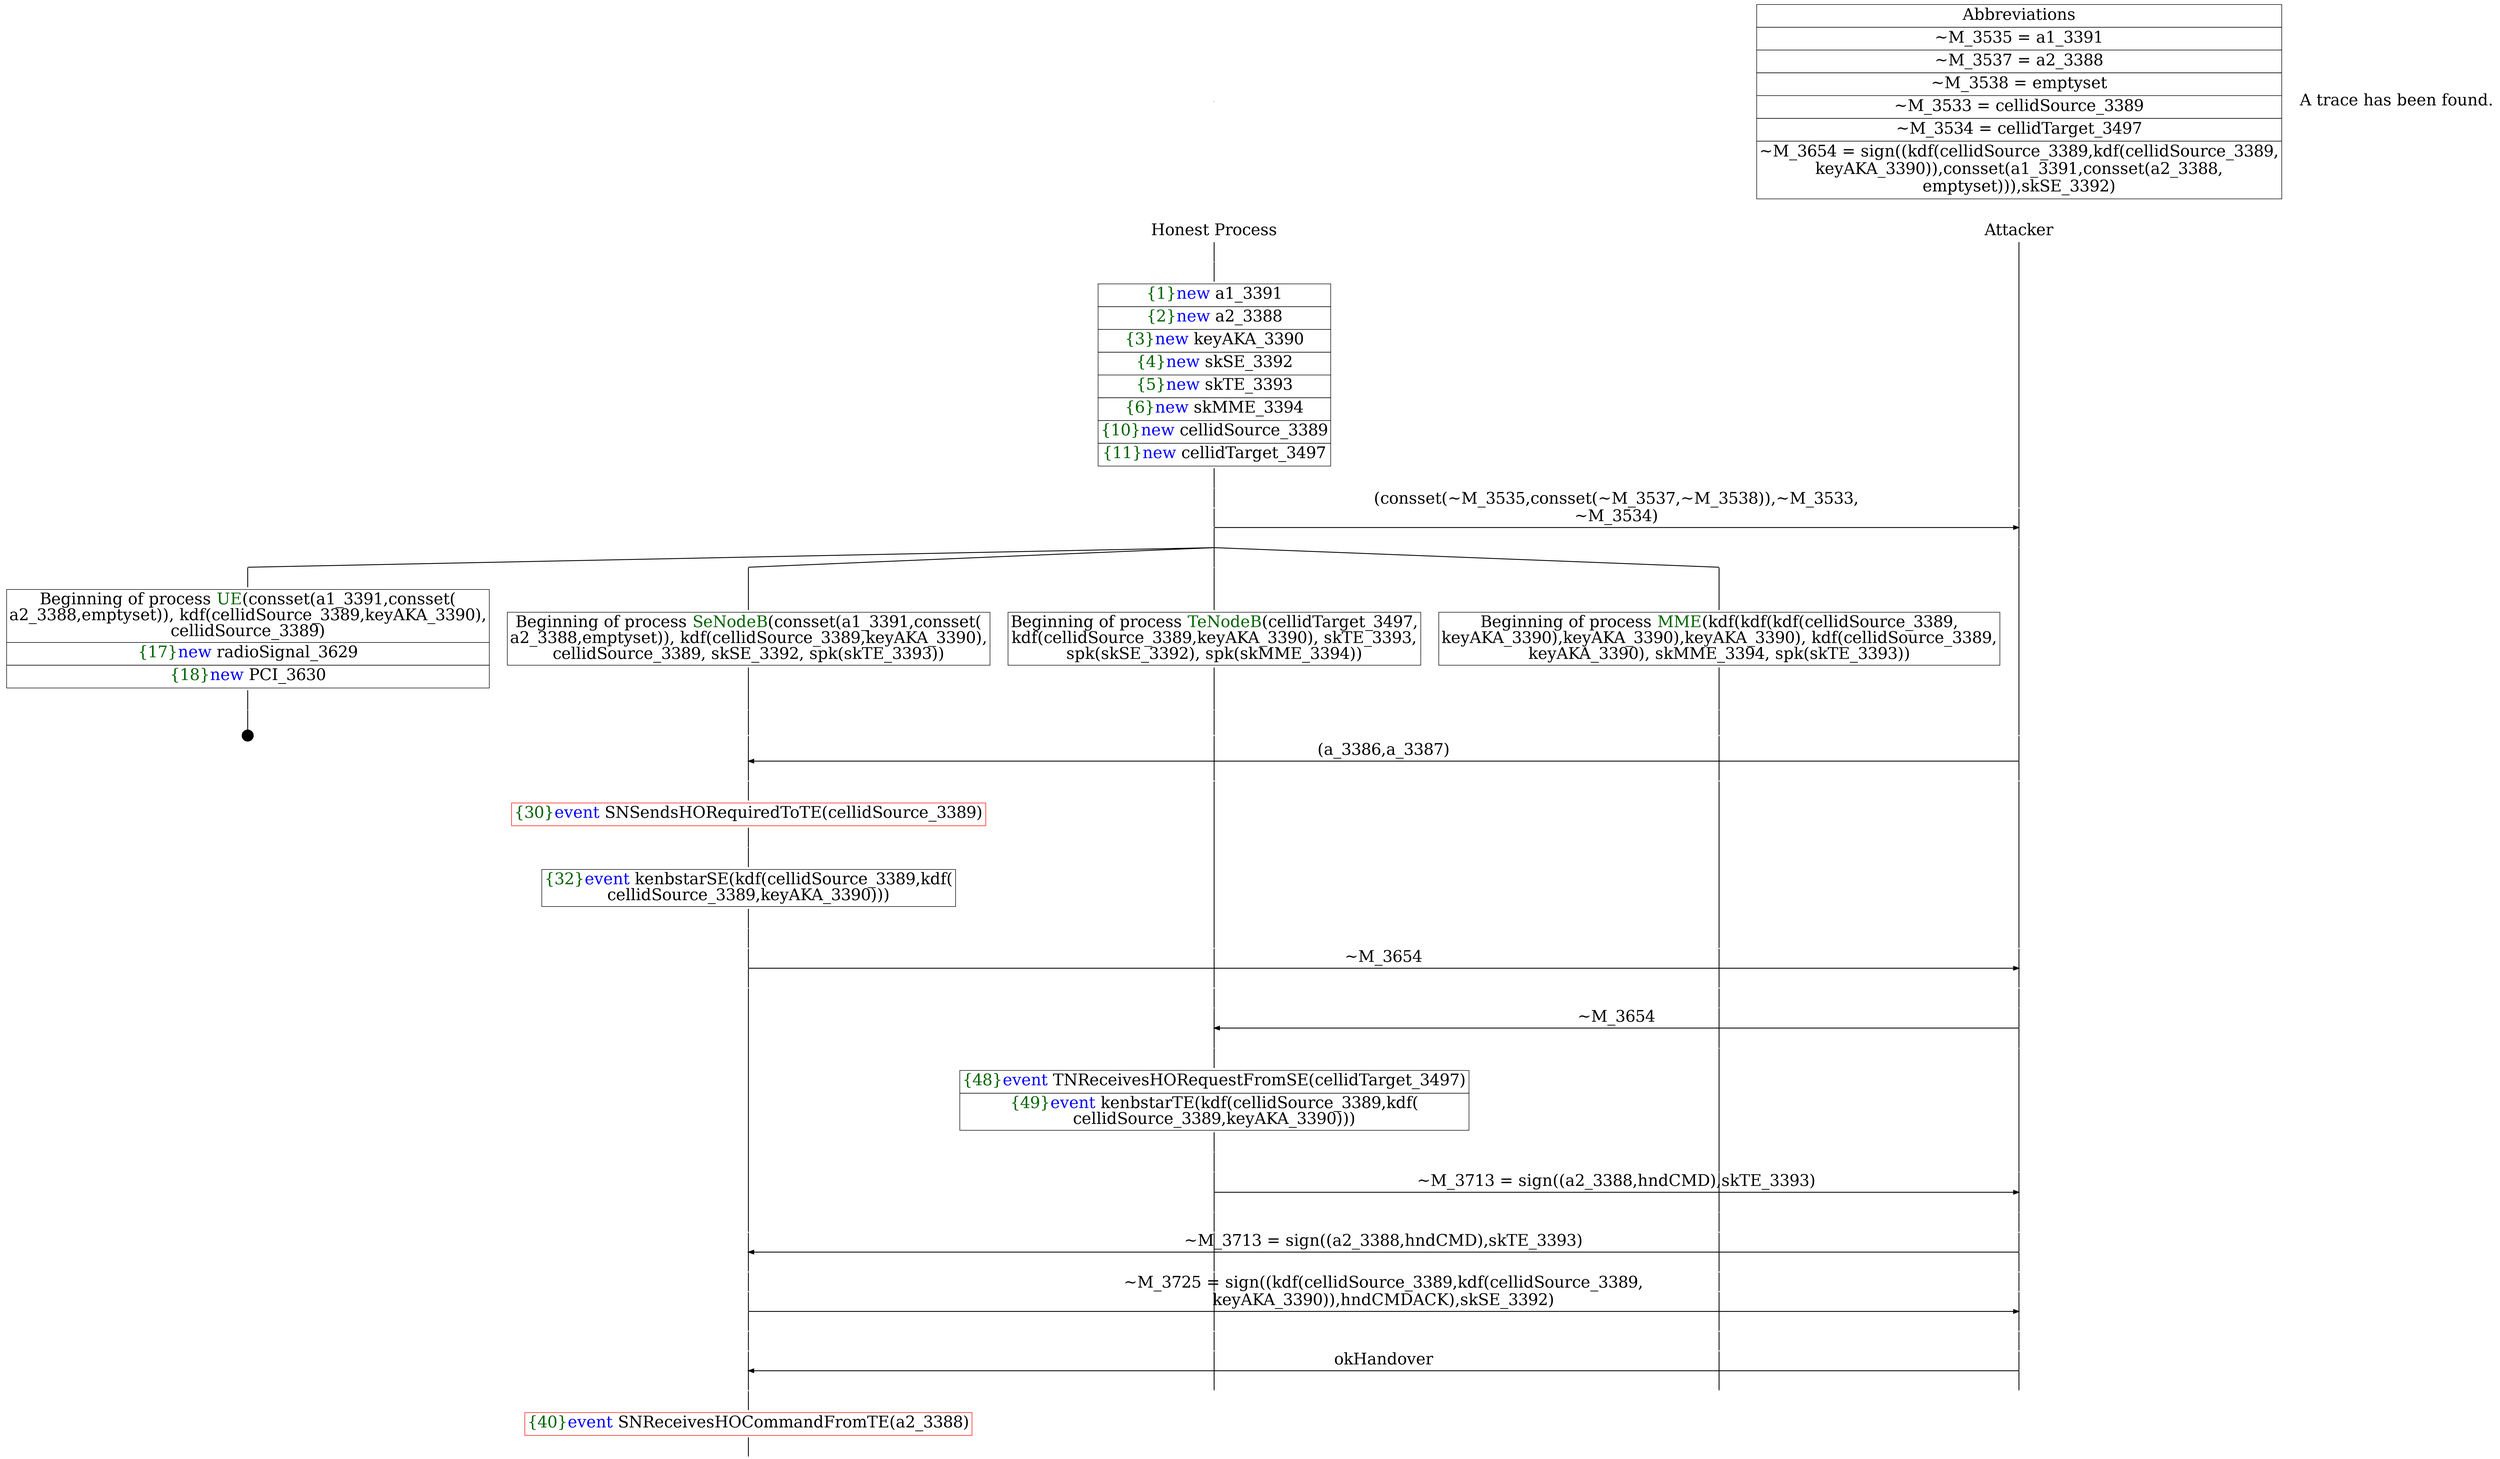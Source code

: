 digraph {
graph [ordering = out]
edge [arrowhead = none, penwidth = 1.6, fontsize = 30]
node [shape = point, width = 0, height = 0, fontsize = 30]
Trace<br/>
[label = <A trace has been found.<br/>
>, shape = plaintext]
P0__0 [label = "Honest Process", shape = plaintext]
P__0 [label = "Attacker", shape = plaintext]
Trace -> P0__0 [label = "", style = invisible, weight = 100]{rank = same; P0__0 P__0}
P0__0 -> P0__1 [label = <>, weight = 100]
P0__1 -> P0__2 [label = <>, weight = 100]
P0__2 [shape = plaintext, label = <<TABLE BORDER="0" CELLBORDER="1" CELLSPACING="0" CELLPADDING="4"> <TR><TD><FONT COLOR="darkgreen">{1}</FONT><FONT COLOR="blue">new </FONT>a1_3391</TD></TR><TR><TD><FONT COLOR="darkgreen">{2}</FONT><FONT COLOR="blue">new </FONT>a2_3388</TD></TR><TR><TD><FONT COLOR="darkgreen">{3}</FONT><FONT COLOR="blue">new </FONT>keyAKA_3390</TD></TR><TR><TD><FONT COLOR="darkgreen">{4}</FONT><FONT COLOR="blue">new </FONT>skSE_3392</TD></TR><TR><TD><FONT COLOR="darkgreen">{5}</FONT><FONT COLOR="blue">new </FONT>skTE_3393</TD></TR><TR><TD><FONT COLOR="darkgreen">{6}</FONT><FONT COLOR="blue">new </FONT>skMME_3394</TD></TR><TR><TD><FONT COLOR="darkgreen">{10}</FONT><FONT COLOR="blue">new </FONT>cellidSource_3389</TD></TR><TR><TD><FONT COLOR="darkgreen">{11}</FONT><FONT COLOR="blue">new </FONT>cellidTarget_3497</TD></TR></TABLE>>]
P0__2 -> P0__3 [label = <>, weight = 100]
P0__3 -> P0__4 [label = <>, weight = 100]
P__0 -> P__1 [label = <>, weight = 100]
{rank = same; P__1 P0__4}
P0__4 -> P0__5 [label = <>, weight = 100]
P__1 -> P__2 [label = <>, weight = 100]
{rank = same; P__2 P0__5}
P0__5 -> P__2 [label = <(consset(~M_3535,consset(~M_3537,~M_3538)),~M_3533,<br/>
~M_3534)>, arrowhead = normal]
P0__5 -> P0__6 [label = <>, weight = 100]
P__2 -> P__3 [label = <>, weight = 100]
{rank = same; P__3 P0__6}
/*RPar */
P0__6 -> P0_3__6 [label = <>]
P0__6 -> P0_2__6 [label = <>]
P0__6 -> P0_1__6 [label = <>]
P0__6 -> P0_0__6 [label = <>]
P0__6 [label = "", fixedsize = false, width = 0, height = 0, shape = none]
{rank = same; P0_0__6 P0_1__6 P0_2__6 P0_3__6}
P0_0__6 -> P0_0__7 [label = <>, weight = 100]
P0_0__7 [shape = plaintext, label = <<TABLE BORDER="0" CELLBORDER="1" CELLSPACING="0" CELLPADDING="4"> <TR><TD>Beginning of process <FONT COLOR="darkgreen">MME</FONT>(kdf(kdf(kdf(cellidSource_3389,<br/>
keyAKA_3390),keyAKA_3390),keyAKA_3390), kdf(cellidSource_3389,<br/>
keyAKA_3390), skMME_3394, spk(skTE_3393))</TD></TR></TABLE>>]
P0_0__7 -> P0_0__8 [label = <>, weight = 100]
P0_1__6 -> P0_1__7 [label = <>, weight = 100]
P0_1__7 [shape = plaintext, label = <<TABLE BORDER="0" CELLBORDER="1" CELLSPACING="0" CELLPADDING="4"> <TR><TD>Beginning of process <FONT COLOR="darkgreen">TeNodeB</FONT>(cellidTarget_3497,<br/>
kdf(cellidSource_3389,keyAKA_3390), skTE_3393,<br/>
spk(skSE_3392), spk(skMME_3394))</TD></TR></TABLE>>]
P0_1__7 -> P0_1__8 [label = <>, weight = 100]
P0_2__6 -> P0_2__7 [label = <>, weight = 100]
P0_2__7 [shape = plaintext, label = <<TABLE BORDER="0" CELLBORDER="1" CELLSPACING="0" CELLPADDING="4"> <TR><TD>Beginning of process <FONT COLOR="darkgreen">SeNodeB</FONT>(consset(a1_3391,consset(<br/>
a2_3388,emptyset)), kdf(cellidSource_3389,keyAKA_3390),<br/>
cellidSource_3389, skSE_3392, spk(skTE_3393))</TD></TR></TABLE>>]
P0_2__7 -> P0_2__8 [label = <>, weight = 100]
P0_3__6 -> P0_3__7 [label = <>, weight = 100]
P0_3__7 [shape = plaintext, label = <<TABLE BORDER="0" CELLBORDER="1" CELLSPACING="0" CELLPADDING="4"> <TR><TD>Beginning of process <FONT COLOR="darkgreen">UE</FONT>(consset(a1_3391,consset(<br/>
a2_3388,emptyset)), kdf(cellidSource_3389,keyAKA_3390),<br/>
cellidSource_3389)</TD></TR><TR><TD><FONT COLOR="darkgreen">{17}</FONT><FONT COLOR="blue">new </FONT>radioSignal_3629</TD></TR><TR><TD><FONT COLOR="darkgreen">{18}</FONT><FONT COLOR="blue">new </FONT>PCI_3630</TD></TR></TABLE>>]
P0_3__7 -> P0_3__8 [label = <>, weight = 100]
P0_3__9 [label = "", width = 0.3, height = 0.3]
P0_3__8 -> P0_3__9 [label = <>, weight = 100]
P0_2__8 -> P0_2__9 [label = <>, weight = 100]
P0_1__8 -> P0_1__9 [label = <>, weight = 100]
P0_0__8 -> P0_0__9 [label = <>, weight = 100]
P__3 -> P__4 [label = <>, weight = 100]
{rank = same; P__4 P0_0__9 P0_1__9 P0_2__9}
P0_2__9 -> P0_2__10 [label = <>, weight = 100]
P__4 -> P__5 [label = <>, weight = 100]
{rank = same; P__5 P0_2__10}
P0_2__10 -> P__5 [label = <(a_3386,a_3387)>, dir = back, arrowhead = normal]
P0_2__10 -> P0_2__11 [label = <>, weight = 100]
P0_1__9 -> P0_1__10 [label = <>, weight = 100]
P0_0__9 -> P0_0__10 [label = <>, weight = 100]
P__5 -> P__6 [label = <>, weight = 100]
{rank = same; P__6 P0_0__10 P0_1__10 P0_2__11}
P0_2__11 -> P0_2__12 [label = <>, weight = 100]
P0_2__12 [color = red, shape = plaintext, label = <<TABLE BORDER="0" CELLBORDER="1" CELLSPACING="0" CELLPADDING="4"> <TR><TD><FONT COLOR="darkgreen">{30}</FONT><FONT COLOR="blue">event</FONT> SNSendsHORequiredToTE(cellidSource_3389)<br/>
</TD></TR></TABLE>>]
P0_2__12 -> P0_2__13 [label = <>, weight = 100]
P0_2__13 -> P0_2__14 [label = <>, weight = 100]
P0_2__14 [shape = plaintext, label = <<TABLE BORDER="0" CELLBORDER="1" CELLSPACING="0" CELLPADDING="4"> <TR><TD><FONT COLOR="darkgreen">{32}</FONT><FONT COLOR="blue">event</FONT> kenbstarSE(kdf(cellidSource_3389,kdf(<br/>
cellidSource_3389,keyAKA_3390)))</TD></TR></TABLE>>]
P0_2__14 -> P0_2__15 [label = <>, weight = 100]
P0_2__15 -> P0_2__16 [label = <>, weight = 100]
P0_1__10 -> P0_1__11 [label = <>, weight = 100]
P0_0__10 -> P0_0__11 [label = <>, weight = 100]
P__6 -> P__7 [label = <>, weight = 100]
{rank = same; P__7 P0_0__11 P0_1__11 P0_2__16}
P0_2__16 -> P0_2__17 [label = <>, weight = 100]
P__7 -> P__8 [label = <>, weight = 100]
{rank = same; P__8 P0_2__17}
P0_2__17 -> P__8 [label = <~M_3654>, arrowhead = normal]
P0_2__17 -> P0_2__18 [label = <>, weight = 100]
P0_1__11 -> P0_1__12 [label = <>, weight = 100]
P0_0__11 -> P0_0__12 [label = <>, weight = 100]
P__8 -> P__9 [label = <>, weight = 100]
{rank = same; P__9 P0_0__12 P0_1__12 P0_2__18}
P0_1__12 -> P0_1__13 [label = <>, weight = 100]
P0_0__12 -> P0_0__13 [label = <>, weight = 100]
P__9 -> P__10 [label = <>, weight = 100]
{rank = same; P__10 P0_0__13 P0_1__13}
P0_1__13 -> P0_1__14 [label = <>, weight = 100]
P__10 -> P__11 [label = <>, weight = 100]
{rank = same; P__11 P0_1__14}
P0_1__14 -> P__11 [label = <~M_3654>, dir = back, arrowhead = normal]
P0_1__14 -> P0_1__15 [label = <>, weight = 100]
P0_0__13 -> P0_0__14 [label = <>, weight = 100]
P__11 -> P__12 [label = <>, weight = 100]
{rank = same; P__12 P0_0__14 P0_1__15}
P0_1__15 -> P0_1__16 [label = <>, weight = 100]
P0_1__16 [shape = plaintext, label = <<TABLE BORDER="0" CELLBORDER="1" CELLSPACING="0" CELLPADDING="4"> <TR><TD><FONT COLOR="darkgreen">{48}</FONT><FONT COLOR="blue">event</FONT> TNReceivesHORequestFromSE(cellidTarget_3497)<br/>
</TD></TR><TR><TD><FONT COLOR="darkgreen">{49}</FONT><FONT COLOR="blue">event</FONT> kenbstarTE(kdf(cellidSource_3389,kdf(<br/>
cellidSource_3389,keyAKA_3390)))</TD></TR></TABLE>>]
P0_1__16 -> P0_1__17 [label = <>, weight = 100]
P0_1__17 -> P0_1__18 [label = <>, weight = 100]
P0_0__14 -> P0_0__15 [label = <>, weight = 100]
P__12 -> P__13 [label = <>, weight = 100]
{rank = same; P__13 P0_0__15 P0_1__18}
P0_1__18 -> P0_1__19 [label = <>, weight = 100]
P__13 -> P__14 [label = <>, weight = 100]
{rank = same; P__14 P0_1__19}
P0_1__19 -> P__14 [label = <~M_3713 = sign((a2_3388,hndCMD),skTE_3393)>, arrowhead = normal]
P0_1__19 -> P0_1__20 [label = <>, weight = 100]
P0_0__15 -> P0_0__16 [label = <>, weight = 100]
P__14 -> P__15 [label = <>, weight = 100]
{rank = same; P__15 P0_0__16 P0_1__20}
P0_2__18 -> P0_2__19 [label = <>, weight = 100]
P0_1__20 -> P0_1__21 [label = <>, weight = 100]
P0_0__16 -> P0_0__17 [label = <>, weight = 100]
P__15 -> P__16 [label = <>, weight = 100]
{rank = same; P__16 P0_0__17 P0_1__21 P0_2__19}
P0_2__19 -> P0_2__20 [label = <>, weight = 100]
P__16 -> P__17 [label = <>, weight = 100]
{rank = same; P__17 P0_2__20}
P0_2__20 -> P__17 [label = <~M_3713 = sign((a2_3388,hndCMD),skTE_3393)>, dir = back, arrowhead = normal]
P0_2__20 -> P0_2__21 [label = <>, weight = 100]
P0_1__21 -> P0_1__22 [label = <>, weight = 100]
P0_0__17 -> P0_0__18 [label = <>, weight = 100]
P__17 -> P__18 [label = <>, weight = 100]
{rank = same; P__18 P0_0__18 P0_1__22 P0_2__21}
P0_2__21 -> P0_2__22 [label = <>, weight = 100]
P0_1__22 -> P0_1__23 [label = <>, weight = 100]
P0_0__18 -> P0_0__19 [label = <>, weight = 100]
P__18 -> P__19 [label = <>, weight = 100]
{rank = same; P__19 P0_0__19 P0_1__23 P0_2__22}
P0_2__22 -> P0_2__23 [label = <>, weight = 100]
P__19 -> P__20 [label = <>, weight = 100]
{rank = same; P__20 P0_2__23}
P0_2__23 -> P__20 [label = <~M_3725 = sign((kdf(cellidSource_3389,kdf(cellidSource_3389,<br/>
keyAKA_3390)),hndCMDACK),skSE_3392)>, arrowhead = normal]
P0_2__23 -> P0_2__24 [label = <>, weight = 100]
P0_1__23 -> P0_1__24 [label = <>, weight = 100]
P0_0__19 -> P0_0__20 [label = <>, weight = 100]
P__20 -> P__21 [label = <>, weight = 100]
{rank = same; P__21 P0_0__20 P0_1__24 P0_2__24}
P0_2__24 -> P0_2__25 [label = <>, weight = 100]
P0_1__24 -> P0_1__25 [label = <>, weight = 100]
P0_0__20 -> P0_0__21 [label = <>, weight = 100]
P__21 -> P__22 [label = <>, weight = 100]
{rank = same; P__22 P0_0__21 P0_1__25 P0_2__25}
P0_2__25 -> P0_2__26 [label = <>, weight = 100]
P__22 -> P__23 [label = <>, weight = 100]
{rank = same; P__23 P0_2__26}
P0_2__26 -> P__23 [label = <okHandover>, dir = back, arrowhead = normal]
P0_2__26 -> P0_2__27 [label = <>, weight = 100]
P0_1__25 -> P0_1__26 [label = <>, weight = 100]
P0_0__21 -> P0_0__22 [label = <>, weight = 100]
P__23 -> P__24 [label = <>, weight = 100]
{rank = same; P__24 P0_0__22 P0_1__26 P0_2__27}
P0_2__27 -> P0_2__28 [label = <>, weight = 100]
P0_2__28 [color = red, shape = plaintext, label = <<TABLE BORDER="0" CELLBORDER="1" CELLSPACING="0" CELLPADDING="4"> <TR><TD><FONT COLOR="darkgreen">{40}</FONT><FONT COLOR="blue">event</FONT> SNReceivesHOCommandFromTE(a2_3388)</TD></TR></TABLE>>]
P0_2__28 -> P0_2__29 [label = <>, weight = 100]
Abbrev [shape = plaintext, label = <<TABLE BORDER="0" CELLBORDER="1" CELLSPACING="0" CELLPADDING="4"><TR> <TD> Abbreviations </TD></TR><TR><TD>~M_3535 = a1_3391</TD></TR><TR><TD>~M_3537 = a2_3388</TD></TR><TR><TD>~M_3538 = emptyset</TD></TR><TR><TD>~M_3533 = cellidSource_3389</TD></TR><TR><TD>~M_3534 = cellidTarget_3497</TD></TR><TR><TD>~M_3654 = sign((kdf(cellidSource_3389,kdf(cellidSource_3389,<br/>
keyAKA_3390)),consset(a1_3391,consset(a2_3388,<br/>
emptyset))),skSE_3392)</TD></TR></TABLE>>]Abbrev -> P__0 [style = invisible, weight =100]}